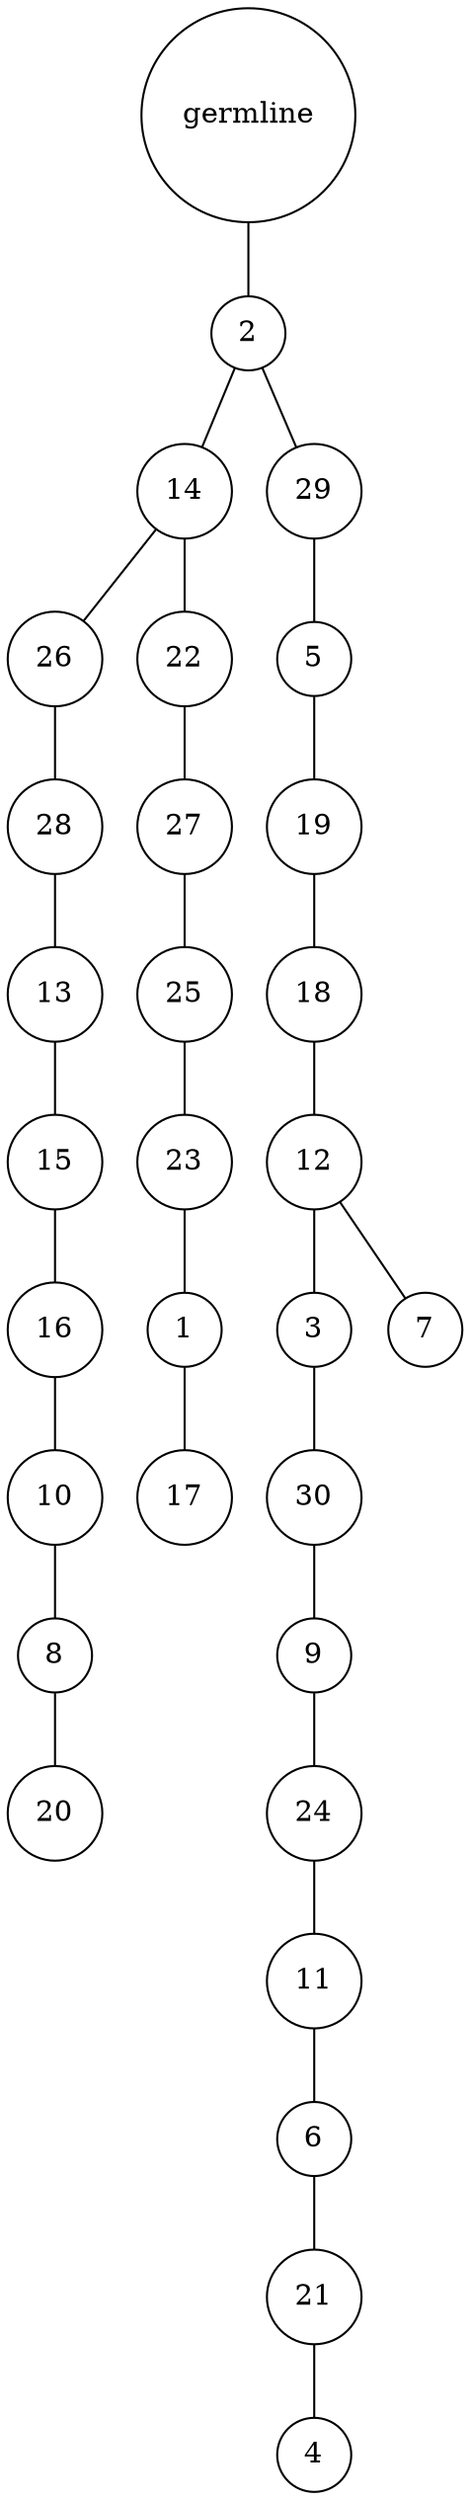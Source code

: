 graph {
	rankdir=UD;
	splines=line;
	node [shape=circle]
	"0x7f8f206d3400" [label="germline"];
	"0x7f8f206d3430" [label="2"];
	"0x7f8f206d3400" -- "0x7f8f206d3430" ;
	"0x7f8f206d3460" [label="14"];
	"0x7f8f206d3430" -- "0x7f8f206d3460" ;
	"0x7f8f206d3490" [label="26"];
	"0x7f8f206d3460" -- "0x7f8f206d3490" ;
	"0x7f8f206d34c0" [label="28"];
	"0x7f8f206d3490" -- "0x7f8f206d34c0" ;
	"0x7f8f206d34f0" [label="13"];
	"0x7f8f206d34c0" -- "0x7f8f206d34f0" ;
	"0x7f8f206d3520" [label="15"];
	"0x7f8f206d34f0" -- "0x7f8f206d3520" ;
	"0x7f8f206d3550" [label="16"];
	"0x7f8f206d3520" -- "0x7f8f206d3550" ;
	"0x7f8f206d3580" [label="10"];
	"0x7f8f206d3550" -- "0x7f8f206d3580" ;
	"0x7f8f206d35b0" [label="8"];
	"0x7f8f206d3580" -- "0x7f8f206d35b0" ;
	"0x7f8f206d35e0" [label="20"];
	"0x7f8f206d35b0" -- "0x7f8f206d35e0" ;
	"0x7f8f206d3610" [label="22"];
	"0x7f8f206d3460" -- "0x7f8f206d3610" ;
	"0x7f8f206d3640" [label="27"];
	"0x7f8f206d3610" -- "0x7f8f206d3640" ;
	"0x7f8f206d3670" [label="25"];
	"0x7f8f206d3640" -- "0x7f8f206d3670" ;
	"0x7f8f206d36a0" [label="23"];
	"0x7f8f206d3670" -- "0x7f8f206d36a0" ;
	"0x7f8f206d36d0" [label="1"];
	"0x7f8f206d36a0" -- "0x7f8f206d36d0" ;
	"0x7f8f206d3700" [label="17"];
	"0x7f8f206d36d0" -- "0x7f8f206d3700" ;
	"0x7f8f206d3730" [label="29"];
	"0x7f8f206d3430" -- "0x7f8f206d3730" ;
	"0x7f8f206d3760" [label="5"];
	"0x7f8f206d3730" -- "0x7f8f206d3760" ;
	"0x7f8f206d3790" [label="19"];
	"0x7f8f206d3760" -- "0x7f8f206d3790" ;
	"0x7f8f206d37c0" [label="18"];
	"0x7f8f206d3790" -- "0x7f8f206d37c0" ;
	"0x7f8f206d37f0" [label="12"];
	"0x7f8f206d37c0" -- "0x7f8f206d37f0" ;
	"0x7f8f206d3820" [label="3"];
	"0x7f8f206d37f0" -- "0x7f8f206d3820" ;
	"0x7f8f206d3850" [label="30"];
	"0x7f8f206d3820" -- "0x7f8f206d3850" ;
	"0x7f8f206d3880" [label="9"];
	"0x7f8f206d3850" -- "0x7f8f206d3880" ;
	"0x7f8f206d38b0" [label="24"];
	"0x7f8f206d3880" -- "0x7f8f206d38b0" ;
	"0x7f8f206d38e0" [label="11"];
	"0x7f8f206d38b0" -- "0x7f8f206d38e0" ;
	"0x7f8f206d3910" [label="6"];
	"0x7f8f206d38e0" -- "0x7f8f206d3910" ;
	"0x7f8f206d3940" [label="21"];
	"0x7f8f206d3910" -- "0x7f8f206d3940" ;
	"0x7f8f206d3970" [label="4"];
	"0x7f8f206d3940" -- "0x7f8f206d3970" ;
	"0x7f8f206d39a0" [label="7"];
	"0x7f8f206d37f0" -- "0x7f8f206d39a0" ;
}

